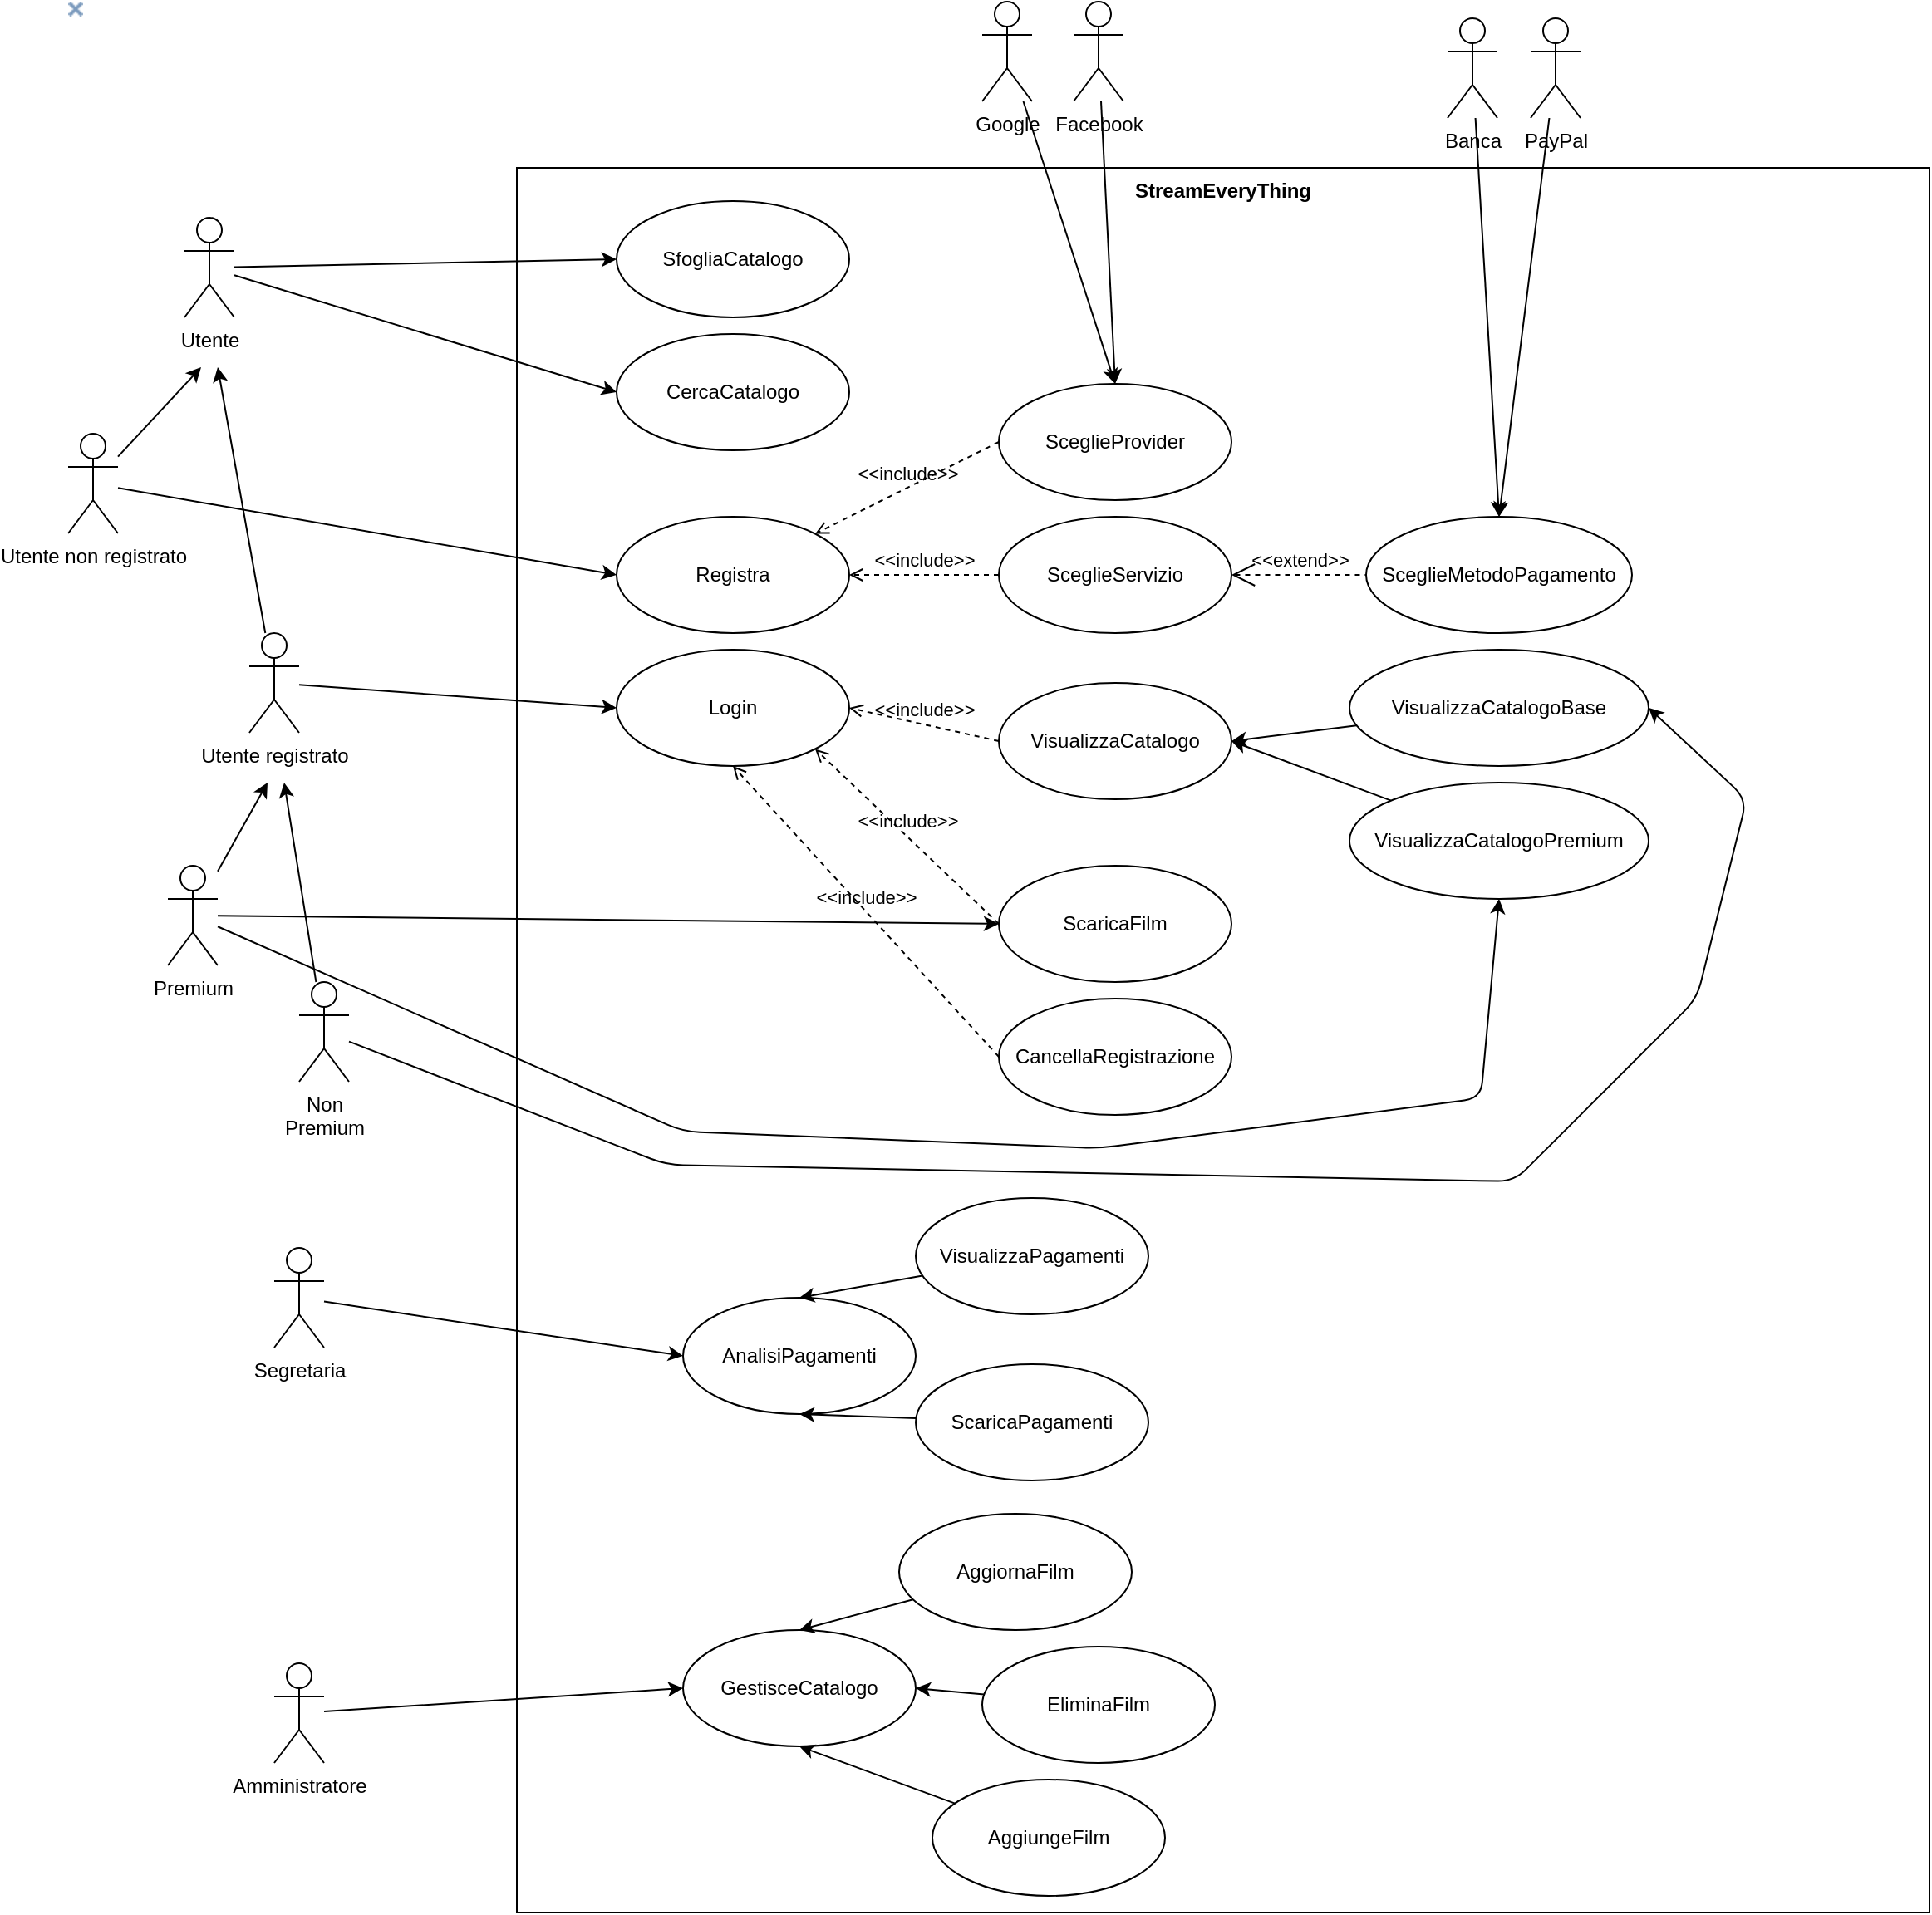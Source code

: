 <mxfile>
    <diagram id="op_CZYBSayPtUDMW2jFV" name="Pagina-1">
        <mxGraphModel dx="1388" dy="2856" grid="1" gridSize="10" guides="1" tooltips="1" connect="1" arrows="1" fold="1" page="0" pageScale="1" pageWidth="827" pageHeight="1169" background="none" math="0" shadow="0">
            <root>
                <mxCell id="0"/>
                <mxCell id="1" parent="0"/>
                <mxCell id="6" value="StreamEveryThing" style="shape=rect;html=1;verticalAlign=top;fontStyle=1;whiteSpace=wrap;align=center;" parent="1" vertex="1">
                    <mxGeometry x="270" y="100" width="850" height="1050" as="geometry"/>
                </mxCell>
                <mxCell id="2" value="Registra" style="ellipse;whiteSpace=wrap;html=1;" parent="1" vertex="1">
                    <mxGeometry x="330" y="310" width="140" height="70" as="geometry"/>
                </mxCell>
                <mxCell id="61" style="edgeStyle=none;html=1;entryX=0;entryY=0.5;entryDx=0;entryDy=0;" parent="1" source="7" target="15" edge="1">
                    <mxGeometry relative="1" as="geometry"/>
                </mxCell>
                <mxCell id="80" style="edgeStyle=none;html=1;" parent="1" source="7" edge="1">
                    <mxGeometry relative="1" as="geometry">
                        <mxPoint x="90" y="220" as="targetPoint"/>
                    </mxGeometry>
                </mxCell>
                <mxCell id="7" value="Utente registrato" style="shape=umlActor;html=1;verticalLabelPosition=bottom;verticalAlign=top;align=center;" parent="1" vertex="1">
                    <mxGeometry x="109" y="380" width="30" height="60" as="geometry"/>
                </mxCell>
                <mxCell id="66" style="edgeStyle=none;html=1;entryX=0;entryY=0.5;entryDx=0;entryDy=0;" parent="1" source="8" target="40" edge="1">
                    <mxGeometry relative="1" as="geometry"/>
                </mxCell>
                <mxCell id="68" style="edgeStyle=none;html=1;entryX=0.5;entryY=1;entryDx=0;entryDy=0;" parent="1" source="8" target="35" edge="1">
                    <mxGeometry relative="1" as="geometry">
                        <Array as="points">
                            <mxPoint x="370" y="680"/>
                            <mxPoint x="620" y="690"/>
                            <mxPoint x="850" y="660"/>
                        </Array>
                    </mxGeometry>
                </mxCell>
                <mxCell id="81" style="edgeStyle=none;html=1;" parent="1" source="8" edge="1">
                    <mxGeometry relative="1" as="geometry">
                        <mxPoint x="120" y="470" as="targetPoint"/>
                    </mxGeometry>
                </mxCell>
                <mxCell id="8" value="Premium" style="shape=umlActor;html=1;verticalLabelPosition=bottom;verticalAlign=top;align=center;" parent="1" vertex="1">
                    <mxGeometry x="60" y="520" width="30" height="60" as="geometry"/>
                </mxCell>
                <mxCell id="67" style="edgeStyle=none;html=1;entryX=1;entryY=0.5;entryDx=0;entryDy=0;" parent="1" source="9" target="37" edge="1">
                    <mxGeometry relative="1" as="geometry">
                        <Array as="points">
                            <mxPoint x="360" y="700"/>
                            <mxPoint x="870" y="710"/>
                            <mxPoint x="980" y="600"/>
                            <mxPoint x="1010" y="480"/>
                        </Array>
                    </mxGeometry>
                </mxCell>
                <mxCell id="82" style="edgeStyle=none;html=1;" parent="1" source="9" edge="1">
                    <mxGeometry relative="1" as="geometry">
                        <mxPoint x="130" y="470" as="targetPoint"/>
                    </mxGeometry>
                </mxCell>
                <mxCell id="9" value="Non &lt;br&gt;Premium" style="shape=umlActor;html=1;verticalLabelPosition=bottom;verticalAlign=top;align=center;" parent="1" vertex="1">
                    <mxGeometry x="139" y="590" width="30" height="60" as="geometry"/>
                </mxCell>
                <mxCell id="60" style="edgeStyle=none;html=1;entryX=0;entryY=0.5;entryDx=0;entryDy=0;" parent="1" source="10" target="2" edge="1">
                    <mxGeometry relative="1" as="geometry"/>
                </mxCell>
                <mxCell id="79" style="edgeStyle=none;html=1;" parent="1" source="10" edge="1">
                    <mxGeometry relative="1" as="geometry">
                        <mxPoint x="80" y="220" as="targetPoint"/>
                    </mxGeometry>
                </mxCell>
                <mxCell id="10" value="Utente non registrato" style="shape=umlActor;html=1;verticalLabelPosition=bottom;verticalAlign=top;align=center;" parent="1" vertex="1">
                    <mxGeometry y="260" width="30" height="60" as="geometry"/>
                </mxCell>
                <mxCell id="55" style="edgeStyle=none;html=1;entryX=0;entryY=0.5;entryDx=0;entryDy=0;" parent="1" source="11" target="42" edge="1">
                    <mxGeometry relative="1" as="geometry"/>
                </mxCell>
                <mxCell id="11" value="Amministratore" style="shape=umlActor;html=1;verticalLabelPosition=bottom;verticalAlign=top;align=center;" parent="1" vertex="1">
                    <mxGeometry x="124" y="1000" width="30" height="60" as="geometry"/>
                </mxCell>
                <mxCell id="69" style="edgeStyle=none;html=1;entryX=0;entryY=0.5;entryDx=0;entryDy=0;" parent="1" source="12" target="49" edge="1">
                    <mxGeometry relative="1" as="geometry"/>
                </mxCell>
                <mxCell id="12" value="Segretaria" style="shape=umlActor;html=1;verticalLabelPosition=bottom;verticalAlign=top;align=center;" parent="1" vertex="1">
                    <mxGeometry x="124" y="750" width="30" height="60" as="geometry"/>
                </mxCell>
                <mxCell id="15" value="Login" style="ellipse;whiteSpace=wrap;html=1;" parent="1" vertex="1">
                    <mxGeometry x="330" y="390" width="140" height="70" as="geometry"/>
                </mxCell>
                <mxCell id="16" value="SceglieServizio" style="ellipse;whiteSpace=wrap;html=1;" parent="1" vertex="1">
                    <mxGeometry x="560" y="310" width="140" height="70" as="geometry"/>
                </mxCell>
                <mxCell id="19" value="&amp;lt;&amp;lt;include&amp;gt;&amp;gt;" style="edgeStyle=none;html=1;endArrow=open;verticalAlign=bottom;dashed=1;labelBackgroundColor=none;entryX=1;entryY=0.5;entryDx=0;entryDy=0;exitX=0;exitY=0.5;exitDx=0;exitDy=0;" parent="1" source="16" target="2" edge="1">
                    <mxGeometry width="160" relative="1" as="geometry">
                        <mxPoint x="430" y="210" as="sourcePoint"/>
                        <mxPoint x="590" y="210" as="targetPoint"/>
                    </mxGeometry>
                </mxCell>
                <mxCell id="20" value="SceglieProvider" style="ellipse;whiteSpace=wrap;html=1;" parent="1" vertex="1">
                    <mxGeometry x="560" y="230" width="140" height="70" as="geometry"/>
                </mxCell>
                <mxCell id="21" value="&amp;lt;&amp;lt;include&amp;gt;&amp;gt;" style="edgeStyle=none;html=1;endArrow=open;verticalAlign=bottom;dashed=1;labelBackgroundColor=none;entryX=1;entryY=0;entryDx=0;entryDy=0;exitX=0;exitY=0.5;exitDx=0;exitDy=0;" parent="1" source="20" target="2" edge="1">
                    <mxGeometry width="160" relative="1" as="geometry">
                        <mxPoint x="360" y="400" as="sourcePoint"/>
                        <mxPoint x="520" y="400" as="targetPoint"/>
                    </mxGeometry>
                </mxCell>
                <mxCell id="58" style="edgeStyle=none;html=1;entryX=0;entryY=0.5;entryDx=0;entryDy=0;" parent="1" source="23" target="30" edge="1">
                    <mxGeometry relative="1" as="geometry"/>
                </mxCell>
                <mxCell id="59" style="edgeStyle=none;html=1;entryX=0;entryY=0.5;entryDx=0;entryDy=0;" parent="1" source="23" target="31" edge="1">
                    <mxGeometry relative="1" as="geometry"/>
                </mxCell>
                <mxCell id="23" value="Utente&lt;br&gt;" style="shape=umlActor;html=1;verticalLabelPosition=bottom;verticalAlign=top;align=center;" parent="1" vertex="1">
                    <mxGeometry x="70" y="130" width="30" height="60" as="geometry"/>
                </mxCell>
                <mxCell id="28" value="SceglieMetodoPagamento" style="ellipse;whiteSpace=wrap;html=1;" parent="1" vertex="1">
                    <mxGeometry x="781" y="310" width="160" height="70" as="geometry"/>
                </mxCell>
                <mxCell id="29" value="&amp;lt;&amp;lt;extend&amp;gt;&amp;gt;" style="edgeStyle=none;html=1;startArrow=open;endArrow=none;startSize=12;verticalAlign=bottom;dashed=1;labelBackgroundColor=none;exitX=1;exitY=0.5;exitDx=0;exitDy=0;entryX=0;entryY=0.5;entryDx=0;entryDy=0;" parent="1" source="16" target="28" edge="1">
                    <mxGeometry width="160" relative="1" as="geometry">
                        <mxPoint x="520" y="380" as="sourcePoint"/>
                        <mxPoint x="680" y="380" as="targetPoint"/>
                    </mxGeometry>
                </mxCell>
                <mxCell id="30" value="SfogliaCatalogo" style="ellipse;whiteSpace=wrap;html=1;" parent="1" vertex="1">
                    <mxGeometry x="330" y="120" width="140" height="70" as="geometry"/>
                </mxCell>
                <mxCell id="31" value="CercaCatalogo" style="ellipse;whiteSpace=wrap;html=1;" parent="1" vertex="1">
                    <mxGeometry x="330" y="200" width="140" height="70" as="geometry"/>
                </mxCell>
                <mxCell id="34" value="VisualizzaCatalogo" style="ellipse;whiteSpace=wrap;html=1;" parent="1" vertex="1">
                    <mxGeometry x="560" y="410" width="140" height="70" as="geometry"/>
                </mxCell>
                <mxCell id="36" style="edgeStyle=none;html=1;entryX=1;entryY=0.5;entryDx=0;entryDy=0;" parent="1" source="35" target="34" edge="1">
                    <mxGeometry relative="1" as="geometry"/>
                </mxCell>
                <mxCell id="35" value="VisualizzaCatalogoPremium" style="ellipse;whiteSpace=wrap;html=1;" parent="1" vertex="1">
                    <mxGeometry x="771" y="470" width="180" height="70" as="geometry"/>
                </mxCell>
                <mxCell id="38" style="edgeStyle=none;html=1;entryX=1;entryY=0.5;entryDx=0;entryDy=0;" parent="1" source="37" target="34" edge="1">
                    <mxGeometry relative="1" as="geometry"/>
                </mxCell>
                <mxCell id="37" value="VisualizzaCatalogoBase" style="ellipse;whiteSpace=wrap;html=1;" parent="1" vertex="1">
                    <mxGeometry x="771" y="390" width="180" height="70" as="geometry"/>
                </mxCell>
                <mxCell id="40" value="ScaricaFilm" style="ellipse;whiteSpace=wrap;html=1;" parent="1" vertex="1">
                    <mxGeometry x="560" y="520" width="140" height="70" as="geometry"/>
                </mxCell>
                <mxCell id="41" value="CancellaRegistrazione" style="ellipse;whiteSpace=wrap;html=1;" parent="1" vertex="1">
                    <mxGeometry x="560" y="600" width="140" height="70" as="geometry"/>
                </mxCell>
                <mxCell id="42" value="GestisceCatalogo" style="ellipse;whiteSpace=wrap;html=1;" parent="1" vertex="1">
                    <mxGeometry x="370" y="980" width="140" height="70" as="geometry"/>
                </mxCell>
                <mxCell id="44" style="edgeStyle=none;html=1;entryX=0.5;entryY=1;entryDx=0;entryDy=0;" parent="1" source="43" target="42" edge="1">
                    <mxGeometry relative="1" as="geometry"/>
                </mxCell>
                <mxCell id="43" value="AggiungeFilm" style="ellipse;whiteSpace=wrap;html=1;" parent="1" vertex="1">
                    <mxGeometry x="520" y="1070" width="140" height="70" as="geometry"/>
                </mxCell>
                <mxCell id="54" style="edgeStyle=none;html=1;entryX=1;entryY=0.5;entryDx=0;entryDy=0;" parent="1" source="45" target="42" edge="1">
                    <mxGeometry relative="1" as="geometry"/>
                </mxCell>
                <mxCell id="45" value="EliminaFilm" style="ellipse;whiteSpace=wrap;html=1;" parent="1" vertex="1">
                    <mxGeometry x="550" y="990" width="140" height="70" as="geometry"/>
                </mxCell>
                <mxCell id="47" style="edgeStyle=none;html=1;entryX=0.5;entryY=0;entryDx=0;entryDy=0;" parent="1" source="46" target="42" edge="1">
                    <mxGeometry relative="1" as="geometry"/>
                </mxCell>
                <mxCell id="46" value="AggiornaFilm" style="ellipse;whiteSpace=wrap;html=1;" parent="1" vertex="1">
                    <mxGeometry x="500" y="910" width="140" height="70" as="geometry"/>
                </mxCell>
                <mxCell id="49" value="AnalisiPagamenti" style="ellipse;whiteSpace=wrap;html=1;" parent="1" vertex="1">
                    <mxGeometry x="370" y="780" width="140" height="70" as="geometry"/>
                </mxCell>
                <mxCell id="56" style="edgeStyle=none;html=1;entryX=0.5;entryY=0;entryDx=0;entryDy=0;" parent="1" source="50" target="49" edge="1">
                    <mxGeometry relative="1" as="geometry"/>
                </mxCell>
                <mxCell id="50" value="VisualizzaPagamenti" style="ellipse;whiteSpace=wrap;html=1;" parent="1" vertex="1">
                    <mxGeometry x="510" y="720" width="140" height="70" as="geometry"/>
                </mxCell>
                <mxCell id="57" style="edgeStyle=none;html=1;entryX=0.5;entryY=1;entryDx=0;entryDy=0;" parent="1" source="51" target="49" edge="1">
                    <mxGeometry relative="1" as="geometry"/>
                </mxCell>
                <mxCell id="51" value="ScaricaPagamenti" style="ellipse;whiteSpace=wrap;html=1;" parent="1" vertex="1">
                    <mxGeometry x="510" y="820" width="140" height="70" as="geometry"/>
                </mxCell>
                <mxCell id="63" value="&amp;lt;&amp;lt;include&amp;gt;&amp;gt;" style="edgeStyle=none;html=1;endArrow=open;verticalAlign=bottom;dashed=1;labelBackgroundColor=none;entryX=1;entryY=0.5;entryDx=0;entryDy=0;exitX=0;exitY=0.5;exitDx=0;exitDy=0;" parent="1" source="34" target="15" edge="1">
                    <mxGeometry width="160" relative="1" as="geometry">
                        <mxPoint x="500" y="620" as="sourcePoint"/>
                        <mxPoint x="660" y="620" as="targetPoint"/>
                    </mxGeometry>
                </mxCell>
                <mxCell id="64" value="&amp;lt;&amp;lt;include&amp;gt;&amp;gt;" style="edgeStyle=none;html=1;endArrow=open;verticalAlign=bottom;dashed=1;labelBackgroundColor=none;entryX=1;entryY=1;entryDx=0;entryDy=0;exitX=0;exitY=0.5;exitDx=0;exitDy=0;" parent="1" source="40" target="15" edge="1">
                    <mxGeometry width="160" relative="1" as="geometry">
                        <mxPoint x="500" y="620" as="sourcePoint"/>
                        <mxPoint x="660" y="620" as="targetPoint"/>
                    </mxGeometry>
                </mxCell>
                <mxCell id="65" value="&amp;lt;&amp;lt;include&amp;gt;&amp;gt;" style="edgeStyle=none;html=1;endArrow=open;verticalAlign=bottom;dashed=1;labelBackgroundColor=none;entryX=0.5;entryY=1;entryDx=0;entryDy=0;exitX=0;exitY=0.5;exitDx=0;exitDy=0;" parent="1" source="41" target="15" edge="1">
                    <mxGeometry width="160" relative="1" as="geometry">
                        <mxPoint x="500" y="620" as="sourcePoint"/>
                        <mxPoint x="660" y="620" as="targetPoint"/>
                    </mxGeometry>
                </mxCell>
                <mxCell id="75" style="edgeStyle=none;html=1;entryX=0.5;entryY=0;entryDx=0;entryDy=0;" parent="1" source="71" target="20" edge="1">
                    <mxGeometry relative="1" as="geometry"/>
                </mxCell>
                <mxCell id="71" value="Google" style="shape=umlActor;html=1;verticalLabelPosition=bottom;verticalAlign=top;align=center;" parent="1" vertex="1">
                    <mxGeometry x="550" width="30" height="60" as="geometry"/>
                </mxCell>
                <mxCell id="76" style="edgeStyle=none;html=1;entryX=0.5;entryY=0;entryDx=0;entryDy=0;" parent="1" source="72" target="20" edge="1">
                    <mxGeometry relative="1" as="geometry"/>
                </mxCell>
                <mxCell id="72" value="Facebook" style="shape=umlActor;html=1;verticalLabelPosition=bottom;verticalAlign=top;align=center;" parent="1" vertex="1">
                    <mxGeometry x="605" width="30" height="60" as="geometry"/>
                </mxCell>
                <mxCell id="77" style="edgeStyle=none;html=1;entryX=0.5;entryY=0;entryDx=0;entryDy=0;" parent="1" source="73" target="28" edge="1">
                    <mxGeometry relative="1" as="geometry"/>
                </mxCell>
                <mxCell id="73" value="Banca" style="shape=umlActor;html=1;verticalLabelPosition=bottom;verticalAlign=top;align=center;" parent="1" vertex="1">
                    <mxGeometry x="830" y="10" width="30" height="60" as="geometry"/>
                </mxCell>
                <mxCell id="78" style="edgeStyle=none;html=1;entryX=0.5;entryY=0;entryDx=0;entryDy=0;" parent="1" source="74" target="28" edge="1">
                    <mxGeometry relative="1" as="geometry"/>
                </mxCell>
                <mxCell id="74" value="PayPal" style="shape=umlActor;html=1;verticalLabelPosition=bottom;verticalAlign=top;align=center;" parent="1" vertex="1">
                    <mxGeometry x="880" y="10" width="30" height="60" as="geometry"/>
                </mxCell>
                <mxCell id="83" value="" style="shape=image;verticalLabelPosition=bottom;labelBackgroundColor=default;verticalAlign=top;aspect=fixed;imageAspect=0;image=data:image/png,iVBORw0KGgoAAAANSUhEUgAAAAkAAAAJAQMAAADaX5RTAAAABlBMVEV7mr3///+wksspAAAAAnRSTlP/AOW3MEoAAAAdSURBVAgdY9jXwCDDwNDRwHCwgeExmASygSL7GgB12QiqNHZZIwAAAABJRU5ErkJggg==;" vertex="1" parent="1">
                    <mxGeometry width="9" height="9" as="geometry"/>
                </mxCell>
            </root>
        </mxGraphModel>
    </diagram>
</mxfile>